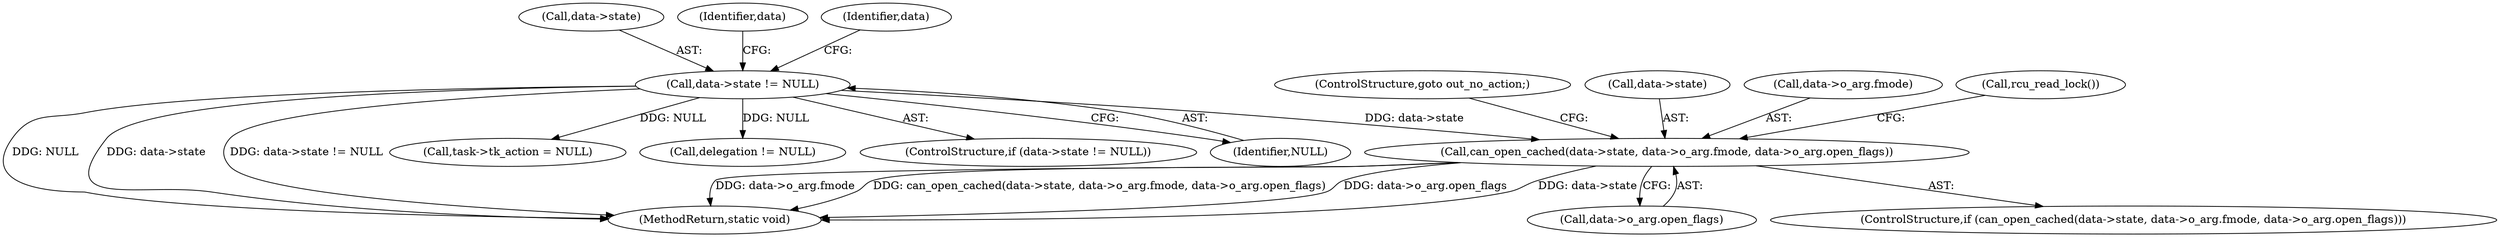 digraph "0_linux_dc0b027dfadfcb8a5504f7d8052754bf8d501ab9_12@API" {
"1000136" [label="(Call,can_open_cached(data->state, data->o_arg.fmode, data->o_arg.open_flags))"];
"1000128" [label="(Call,data->state != NULL)"];
"1000150" [label="(ControlStructure,goto out_no_action;)"];
"1000137" [label="(Call,data->state)"];
"1000165" [label="(Call,delegation != NULL)"];
"1000127" [label="(ControlStructure,if (data->state != NULL))"];
"1000136" [label="(Call,can_open_cached(data->state, data->o_arg.fmode, data->o_arg.open_flags))"];
"1000145" [label="(Call,data->o_arg.open_flags)"];
"1000140" [label="(Call,data->o_arg.fmode)"];
"1000151" [label="(Call,rcu_read_lock())"];
"1000132" [label="(Identifier,NULL)"];
"1000135" [label="(ControlStructure,if (can_open_cached(data->state, data->o_arg.fmode, data->o_arg.open_flags)))"];
"1000247" [label="(MethodReturn,static void)"];
"1000129" [label="(Call,data->state)"];
"1000128" [label="(Call,data->state != NULL)"];
"1000183" [label="(Identifier,data)"];
"1000242" [label="(Call,task->tk_action = NULL)"];
"1000138" [label="(Identifier,data)"];
"1000136" -> "1000135"  [label="AST: "];
"1000136" -> "1000145"  [label="CFG: "];
"1000137" -> "1000136"  [label="AST: "];
"1000140" -> "1000136"  [label="AST: "];
"1000145" -> "1000136"  [label="AST: "];
"1000150" -> "1000136"  [label="CFG: "];
"1000151" -> "1000136"  [label="CFG: "];
"1000136" -> "1000247"  [label="DDG: data->o_arg.fmode"];
"1000136" -> "1000247"  [label="DDG: can_open_cached(data->state, data->o_arg.fmode, data->o_arg.open_flags)"];
"1000136" -> "1000247"  [label="DDG: data->o_arg.open_flags"];
"1000136" -> "1000247"  [label="DDG: data->state"];
"1000128" -> "1000136"  [label="DDG: data->state"];
"1000128" -> "1000127"  [label="AST: "];
"1000128" -> "1000132"  [label="CFG: "];
"1000129" -> "1000128"  [label="AST: "];
"1000132" -> "1000128"  [label="AST: "];
"1000138" -> "1000128"  [label="CFG: "];
"1000183" -> "1000128"  [label="CFG: "];
"1000128" -> "1000247"  [label="DDG: NULL"];
"1000128" -> "1000247"  [label="DDG: data->state"];
"1000128" -> "1000247"  [label="DDG: data->state != NULL"];
"1000128" -> "1000165"  [label="DDG: NULL"];
"1000128" -> "1000242"  [label="DDG: NULL"];
}
